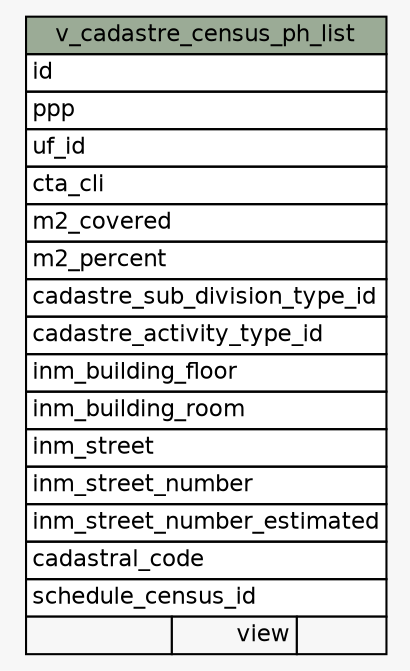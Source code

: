 // dot 2.38.0 on Linux 4.10.0-32-generic
digraph "v_cadastre_census_ph_list" {
  graph [
    rankdir="RL"
    bgcolor="#f7f7f7"
  ];
  node [
    fontname="Helvetica"
    fontsize="11"
    shape="plaintext"
  ];
  edge [
    arrowsize="0.8"
  ];
  "v_cadastre_census_ph_list" [
    label=<
    <TABLE BORDER="0" CELLBORDER="1" CELLSPACING="0" BGCOLOR="#ffffff">
      <TR><TD PORT="v_cadastre_census_ph_list.heading" COLSPAN="3" BGCOLOR="#9bab96" ALIGN="CENTER">v_cadastre_census_ph_list</TD></TR>
      <TR><TD PORT="id" COLSPAN="3" ALIGN="LEFT">id</TD></TR>
      <TR><TD PORT="ppp" COLSPAN="3" ALIGN="LEFT">ppp</TD></TR>
      <TR><TD PORT="uf_id" COLSPAN="3" ALIGN="LEFT">uf_id</TD></TR>
      <TR><TD PORT="cta_cli" COLSPAN="3" ALIGN="LEFT">cta_cli</TD></TR>
      <TR><TD PORT="m2_covered" COLSPAN="3" ALIGN="LEFT">m2_covered</TD></TR>
      <TR><TD PORT="m2_percent" COLSPAN="3" ALIGN="LEFT">m2_percent</TD></TR>
      <TR><TD PORT="cadastre_sub_division_type_id" COLSPAN="3" ALIGN="LEFT">cadastre_sub_division_type_id</TD></TR>
      <TR><TD PORT="cadastre_activity_type_id" COLSPAN="3" ALIGN="LEFT">cadastre_activity_type_id</TD></TR>
      <TR><TD PORT="inm_building_floor" COLSPAN="3" ALIGN="LEFT">inm_building_floor</TD></TR>
      <TR><TD PORT="inm_building_room" COLSPAN="3" ALIGN="LEFT">inm_building_room</TD></TR>
      <TR><TD PORT="inm_street" COLSPAN="3" ALIGN="LEFT">inm_street</TD></TR>
      <TR><TD PORT="inm_street_number" COLSPAN="3" ALIGN="LEFT">inm_street_number</TD></TR>
      <TR><TD PORT="inm_street_number_estimated" COLSPAN="3" ALIGN="LEFT">inm_street_number_estimated</TD></TR>
      <TR><TD PORT="cadastral_code" COLSPAN="3" ALIGN="LEFT">cadastral_code</TD></TR>
      <TR><TD PORT="schedule_census_id" COLSPAN="3" ALIGN="LEFT">schedule_census_id</TD></TR>
      <TR><TD ALIGN="LEFT" BGCOLOR="#f7f7f7">  </TD><TD ALIGN="RIGHT" BGCOLOR="#f7f7f7">view</TD><TD ALIGN="RIGHT" BGCOLOR="#f7f7f7">  </TD></TR>
    </TABLE>>
    URL="tables/v_cadastre_census_ph_list.html#"
    tooltip="v_cadastre_census_ph_list"
  ];
}
